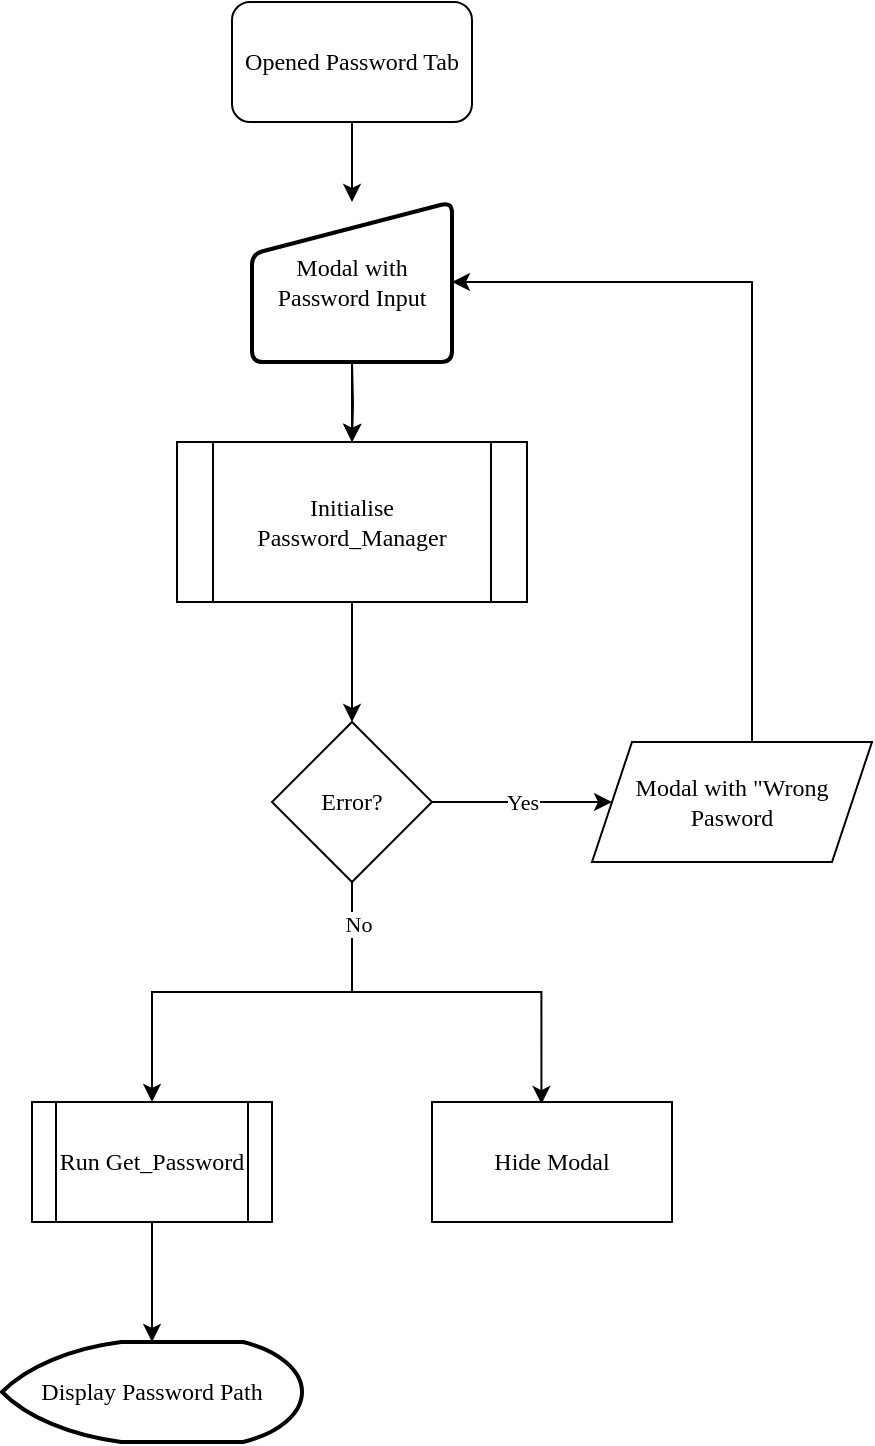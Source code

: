 <mxfile version="16.5.1" type="device" pages="2"><diagram id="C5RBs43oDa-KdzZeNtuy" name="Password_First_Step"><mxGraphModel dx="946" dy="725" grid="1" gridSize="10" guides="1" tooltips="1" connect="1" arrows="1" fold="1" page="1" pageScale="1" pageWidth="827" pageHeight="1169" math="0" shadow="0"><root><mxCell id="WIyWlLk6GJQsqaUBKTNV-0"/><mxCell id="WIyWlLk6GJQsqaUBKTNV-1" parent="WIyWlLk6GJQsqaUBKTNV-0"/><mxCell id="8OHzjRwb8Ii9QsNlIB03-5" style="edgeStyle=orthogonalEdgeStyle;rounded=0;orthogonalLoop=1;jettySize=auto;html=1;exitX=0.5;exitY=1;exitDx=0;exitDy=0;entryX=0.5;entryY=0;entryDx=0;entryDy=0;fontFamily=Comic Sans MS;" parent="WIyWlLk6GJQsqaUBKTNV-1" source="8OHzjRwb8Ii9QsNlIB03-2" target="8OHzjRwb8Ii9QsNlIB03-10" edge="1"><mxGeometry relative="1" as="geometry"><mxPoint x="220" y="190" as="targetPoint"/></mxGeometry></mxCell><mxCell id="8OHzjRwb8Ii9QsNlIB03-2" value="Opened Password Tab" style="rounded=1;whiteSpace=wrap;html=1;fontFamily=Comic Sans MS;" parent="WIyWlLk6GJQsqaUBKTNV-1" vertex="1"><mxGeometry x="160" y="80" width="120" height="60" as="geometry"/></mxCell><mxCell id="8OHzjRwb8Ii9QsNlIB03-7" style="edgeStyle=orthogonalEdgeStyle;rounded=0;orthogonalLoop=1;jettySize=auto;html=1;exitX=0.5;exitY=1;exitDx=0;exitDy=0;entryX=0.5;entryY=0;entryDx=0;entryDy=0;fontFamily=Comic Sans MS;" parent="WIyWlLk6GJQsqaUBKTNV-1" target="8OHzjRwb8Ii9QsNlIB03-6" edge="1"><mxGeometry relative="1" as="geometry"><mxPoint x="220" y="260" as="sourcePoint"/></mxGeometry></mxCell><mxCell id="8OHzjRwb8Ii9QsNlIB03-9" style="edgeStyle=orthogonalEdgeStyle;rounded=0;orthogonalLoop=1;jettySize=auto;html=1;exitX=0.5;exitY=1;exitDx=0;exitDy=0;entryX=0.5;entryY=0;entryDx=0;entryDy=0;fontFamily=Comic Sans MS;" parent="WIyWlLk6GJQsqaUBKTNV-1" source="8OHzjRwb8Ii9QsNlIB03-6" target="8OHzjRwb8Ii9QsNlIB03-8" edge="1"><mxGeometry relative="1" as="geometry"/></mxCell><mxCell id="8OHzjRwb8Ii9QsNlIB03-6" value="Initialise Password_Manager" style="shape=process;whiteSpace=wrap;html=1;backgroundOutline=1;fontFamily=Comic Sans MS;" parent="WIyWlLk6GJQsqaUBKTNV-1" vertex="1"><mxGeometry x="132.5" y="300" width="175" height="80" as="geometry"/></mxCell><mxCell id="8OHzjRwb8Ii9QsNlIB03-13" value="Yes" style="edgeStyle=orthogonalEdgeStyle;rounded=0;orthogonalLoop=1;jettySize=auto;html=1;exitX=1;exitY=0.5;exitDx=0;exitDy=0;entryX=0;entryY=0.5;entryDx=0;entryDy=0;fontFamily=Comic Sans MS;" parent="WIyWlLk6GJQsqaUBKTNV-1" source="8OHzjRwb8Ii9QsNlIB03-8" target="8OHzjRwb8Ii9QsNlIB03-15" edge="1"><mxGeometry relative="1" as="geometry"><mxPoint x="340" y="480" as="targetPoint"/></mxGeometry></mxCell><mxCell id="8OHzjRwb8Ii9QsNlIB03-17" value="" style="edgeStyle=orthogonalEdgeStyle;rounded=0;orthogonalLoop=1;jettySize=auto;html=1;fontFamily=Comic Sans MS;" parent="WIyWlLk6GJQsqaUBKTNV-1" source="8OHzjRwb8Ii9QsNlIB03-8" target="8OHzjRwb8Ii9QsNlIB03-16" edge="1"><mxGeometry relative="1" as="geometry"/></mxCell><mxCell id="8OHzjRwb8Ii9QsNlIB03-23" style="edgeStyle=orthogonalEdgeStyle;rounded=0;orthogonalLoop=1;jettySize=auto;html=1;exitX=0.5;exitY=1;exitDx=0;exitDy=0;entryX=0.456;entryY=0.017;entryDx=0;entryDy=0;entryPerimeter=0;fontFamily=Comic Sans MS;" parent="WIyWlLk6GJQsqaUBKTNV-1" source="8OHzjRwb8Ii9QsNlIB03-8" target="8OHzjRwb8Ii9QsNlIB03-22" edge="1"><mxGeometry relative="1" as="geometry"/></mxCell><mxCell id="8OHzjRwb8Ii9QsNlIB03-24" value="No" style="edgeLabel;html=1;align=center;verticalAlign=middle;resizable=0;points=[];fontFamily=Comic Sans MS;" parent="8OHzjRwb8Ii9QsNlIB03-23" vertex="1" connectable="0"><mxGeometry x="-0.796" y="3" relative="1" as="geometry"><mxPoint as="offset"/></mxGeometry></mxCell><mxCell id="8OHzjRwb8Ii9QsNlIB03-8" value="Error?" style="rhombus;whiteSpace=wrap;html=1;fontFamily=Comic Sans MS;" parent="WIyWlLk6GJQsqaUBKTNV-1" vertex="1"><mxGeometry x="180" y="440" width="80" height="80" as="geometry"/></mxCell><mxCell id="8OHzjRwb8Ii9QsNlIB03-11" value="" style="edgeStyle=orthogonalEdgeStyle;rounded=0;orthogonalLoop=1;jettySize=auto;html=1;fontFamily=Comic Sans MS;" parent="WIyWlLk6GJQsqaUBKTNV-1" source="8OHzjRwb8Ii9QsNlIB03-10" target="8OHzjRwb8Ii9QsNlIB03-6" edge="1"><mxGeometry relative="1" as="geometry"/></mxCell><mxCell id="8OHzjRwb8Ii9QsNlIB03-10" value="Modal with Password Input" style="html=1;strokeWidth=2;shape=manualInput;whiteSpace=wrap;rounded=1;size=26;arcSize=11;fontFamily=Comic Sans MS;" parent="WIyWlLk6GJQsqaUBKTNV-1" vertex="1"><mxGeometry x="170" y="180" width="100" height="80" as="geometry"/></mxCell><mxCell id="8OHzjRwb8Ii9QsNlIB03-27" style="edgeStyle=orthogonalEdgeStyle;rounded=0;orthogonalLoop=1;jettySize=auto;html=1;entryX=1;entryY=0.5;entryDx=0;entryDy=0;fontFamily=Comic Sans MS;" parent="WIyWlLk6GJQsqaUBKTNV-1" source="8OHzjRwb8Ii9QsNlIB03-15" target="8OHzjRwb8Ii9QsNlIB03-10" edge="1"><mxGeometry relative="1" as="geometry"><Array as="points"><mxPoint x="420" y="220"/></Array></mxGeometry></mxCell><mxCell id="8OHzjRwb8Ii9QsNlIB03-15" value="Modal with &quot;Wrong Pasword" style="shape=parallelogram;perimeter=parallelogramPerimeter;whiteSpace=wrap;html=1;fixedSize=1;fontFamily=Comic Sans MS;" parent="WIyWlLk6GJQsqaUBKTNV-1" vertex="1"><mxGeometry x="340" y="450" width="140" height="60" as="geometry"/></mxCell><mxCell id="8OHzjRwb8Ii9QsNlIB03-26" value="" style="edgeStyle=orthogonalEdgeStyle;rounded=0;orthogonalLoop=1;jettySize=auto;html=1;fontFamily=Comic Sans MS;" parent="WIyWlLk6GJQsqaUBKTNV-1" source="8OHzjRwb8Ii9QsNlIB03-16" target="8OHzjRwb8Ii9QsNlIB03-25" edge="1"><mxGeometry relative="1" as="geometry"/></mxCell><mxCell id="8OHzjRwb8Ii9QsNlIB03-16" value="Run Get_Password" style="shape=process;whiteSpace=wrap;html=1;backgroundOutline=1;fontFamily=Comic Sans MS;" parent="WIyWlLk6GJQsqaUBKTNV-1" vertex="1"><mxGeometry x="60" y="630" width="120" height="60" as="geometry"/></mxCell><mxCell id="8OHzjRwb8Ii9QsNlIB03-22" value="Hide Modal" style="rounded=0;whiteSpace=wrap;html=1;fontFamily=Comic Sans MS;" parent="WIyWlLk6GJQsqaUBKTNV-1" vertex="1"><mxGeometry x="260" y="630" width="120" height="60" as="geometry"/></mxCell><mxCell id="8OHzjRwb8Ii9QsNlIB03-25" value="Display Password Path" style="strokeWidth=2;html=1;shape=mxgraph.flowchart.display;whiteSpace=wrap;fontFamily=Comic Sans MS;" parent="WIyWlLk6GJQsqaUBKTNV-1" vertex="1"><mxGeometry x="45" y="750" width="150" height="50" as="geometry"/></mxCell></root></mxGraphModel></diagram><diagram id="2o9pxh0mK1Ui9F3LTZa5" name="Password_Get_Password"><mxGraphModel dx="946" dy="725" grid="1" gridSize="10" guides="1" tooltips="1" connect="1" arrows="1" fold="1" page="1" pageScale="1" pageWidth="827" pageHeight="1169" math="0" shadow="0"><root><mxCell id="8a3uP4Oirw2au1bPn5jr-0"/><mxCell id="8a3uP4Oirw2au1bPn5jr-1" parent="8a3uP4Oirw2au1bPn5jr-0"/><mxCell id="8a3uP4Oirw2au1bPn5jr-7" value="" style="edgeStyle=orthogonalEdgeStyle;rounded=0;orthogonalLoop=1;jettySize=auto;html=1;fontFamily=Comic Sans MS;" edge="1" parent="8a3uP4Oirw2au1bPn5jr-1" source="8a3uP4Oirw2au1bPn5jr-2" target="8a3uP4Oirw2au1bPn5jr-6"><mxGeometry relative="1" as="geometry"/></mxCell><mxCell id="8a3uP4Oirw2au1bPn5jr-2" value="Get Password" style="ellipse;whiteSpace=wrap;html=1;fontFamily=Comic Sans MS;" vertex="1" parent="8a3uP4Oirw2au1bPn5jr-1"><mxGeometry x="300" y="10" width="140" height="60" as="geometry"/></mxCell><mxCell id="8a3uP4Oirw2au1bPn5jr-9" value="" style="edgeStyle=orthogonalEdgeStyle;rounded=0;orthogonalLoop=1;jettySize=auto;html=1;fontFamily=Comic Sans MS;" edge="1" parent="8a3uP4Oirw2au1bPn5jr-1" source="8a3uP4Oirw2au1bPn5jr-6" target="8a3uP4Oirw2au1bPn5jr-8"><mxGeometry relative="1" as="geometry"/></mxCell><mxCell id="8a3uP4Oirw2au1bPn5jr-6" value="PasswordName" style="shape=parallelogram;perimeter=parallelogramPerimeter;whiteSpace=wrap;html=1;fixedSize=1;fontFamily=Comic Sans MS;" vertex="1" parent="8a3uP4Oirw2au1bPn5jr-1"><mxGeometry x="310" y="110" width="120" height="60" as="geometry"/></mxCell><mxCell id="8a3uP4Oirw2au1bPn5jr-11" value="" style="edgeStyle=orthogonalEdgeStyle;rounded=0;orthogonalLoop=1;jettySize=auto;html=1;fontFamily=Comic Sans MS;" edge="1" parent="8a3uP4Oirw2au1bPn5jr-1" source="8a3uP4Oirw2au1bPn5jr-8" target="8a3uP4Oirw2au1bPn5jr-10"><mxGeometry relative="1" as="geometry"/></mxCell><mxCell id="8a3uP4Oirw2au1bPn5jr-8" value="Read_Key" style="shape=process;whiteSpace=wrap;html=1;backgroundOutline=1;fontFamily=Comic Sans MS;" vertex="1" parent="8a3uP4Oirw2au1bPn5jr-1"><mxGeometry x="310" y="220" width="120" height="60" as="geometry"/></mxCell><mxCell id="8a3uP4Oirw2au1bPn5jr-13" value="" style="edgeStyle=orthogonalEdgeStyle;rounded=0;orthogonalLoop=1;jettySize=auto;html=1;fontFamily=Comic Sans MS;" edge="1" parent="8a3uP4Oirw2au1bPn5jr-1" source="8a3uP4Oirw2au1bPn5jr-10" target="8a3uP4Oirw2au1bPn5jr-12"><mxGeometry relative="1" as="geometry"/></mxCell><mxCell id="8a3uP4Oirw2au1bPn5jr-14" value="Copy Username" style="edgeLabel;html=1;align=center;verticalAlign=middle;resizable=0;points=[];fontFamily=Comic Sans MS;" vertex="1" connectable="0" parent="8a3uP4Oirw2au1bPn5jr-13"><mxGeometry x="-0.133" y="-1" relative="1" as="geometry"><mxPoint as="offset"/></mxGeometry></mxCell><mxCell id="8a3uP4Oirw2au1bPn5jr-16" value="" style="edgeStyle=orthogonalEdgeStyle;rounded=0;orthogonalLoop=1;jettySize=auto;html=1;fontFamily=Comic Sans MS;exitX=0;exitY=1;exitDx=0;exitDy=0;" edge="1" parent="8a3uP4Oirw2au1bPn5jr-1" source="8a3uP4Oirw2au1bPn5jr-10" target="8a3uP4Oirw2au1bPn5jr-15"><mxGeometry relative="1" as="geometry"/></mxCell><mxCell id="8a3uP4Oirw2au1bPn5jr-17" value="Copy Password" style="edgeLabel;html=1;align=center;verticalAlign=middle;resizable=0;points=[];fontFamily=Comic Sans MS;" vertex="1" connectable="0" parent="8a3uP4Oirw2au1bPn5jr-16"><mxGeometry x="-0.133" y="-2" relative="1" as="geometry"><mxPoint as="offset"/></mxGeometry></mxCell><mxCell id="8a3uP4Oirw2au1bPn5jr-26" value="" style="edgeStyle=orthogonalEdgeStyle;rounded=0;orthogonalLoop=1;jettySize=auto;html=1;fontFamily=Comic Sans MS;" edge="1" parent="8a3uP4Oirw2au1bPn5jr-1" source="8a3uP4Oirw2au1bPn5jr-10" target="8a3uP4Oirw2au1bPn5jr-25"><mxGeometry relative="1" as="geometry"/></mxCell><mxCell id="8a3uP4Oirw2au1bPn5jr-27" value="Edit Password" style="edgeLabel;html=1;align=center;verticalAlign=middle;resizable=0;points=[];fontFamily=Comic Sans MS;" vertex="1" connectable="0" parent="8a3uP4Oirw2au1bPn5jr-26"><mxGeometry x="-0.371" relative="1" as="geometry"><mxPoint as="offset"/></mxGeometry></mxCell><mxCell id="8a3uP4Oirw2au1bPn5jr-10" value="Which Function?" style="rhombus;whiteSpace=wrap;html=1;fontFamily=Comic Sans MS;" vertex="1" parent="8a3uP4Oirw2au1bPn5jr-1"><mxGeometry x="300" y="320" width="140" height="80" as="geometry"/></mxCell><mxCell id="8a3uP4Oirw2au1bPn5jr-12" value="Copy Username" style="whiteSpace=wrap;html=1;fontFamily=Comic Sans MS;" vertex="1" parent="8a3uP4Oirw2au1bPn5jr-1"><mxGeometry x="20" y="420" width="120" height="60" as="geometry"/></mxCell><mxCell id="8a3uP4Oirw2au1bPn5jr-15" value="Copy Password" style="whiteSpace=wrap;html=1;fontFamily=Comic Sans MS;" vertex="1" parent="8a3uP4Oirw2au1bPn5jr-1"><mxGeometry x="100" y="500" width="120" height="60" as="geometry"/></mxCell><mxCell id="8a3uP4Oirw2au1bPn5jr-25" value="What to edit?" style="shape=parallelogram;perimeter=parallelogramPerimeter;whiteSpace=wrap;html=1;fixedSize=1;fontFamily=Comic Sans MS;" vertex="1" parent="8a3uP4Oirw2au1bPn5jr-1"><mxGeometry x="310" y="460" width="120" height="60" as="geometry"/></mxCell></root></mxGraphModel></diagram></mxfile>